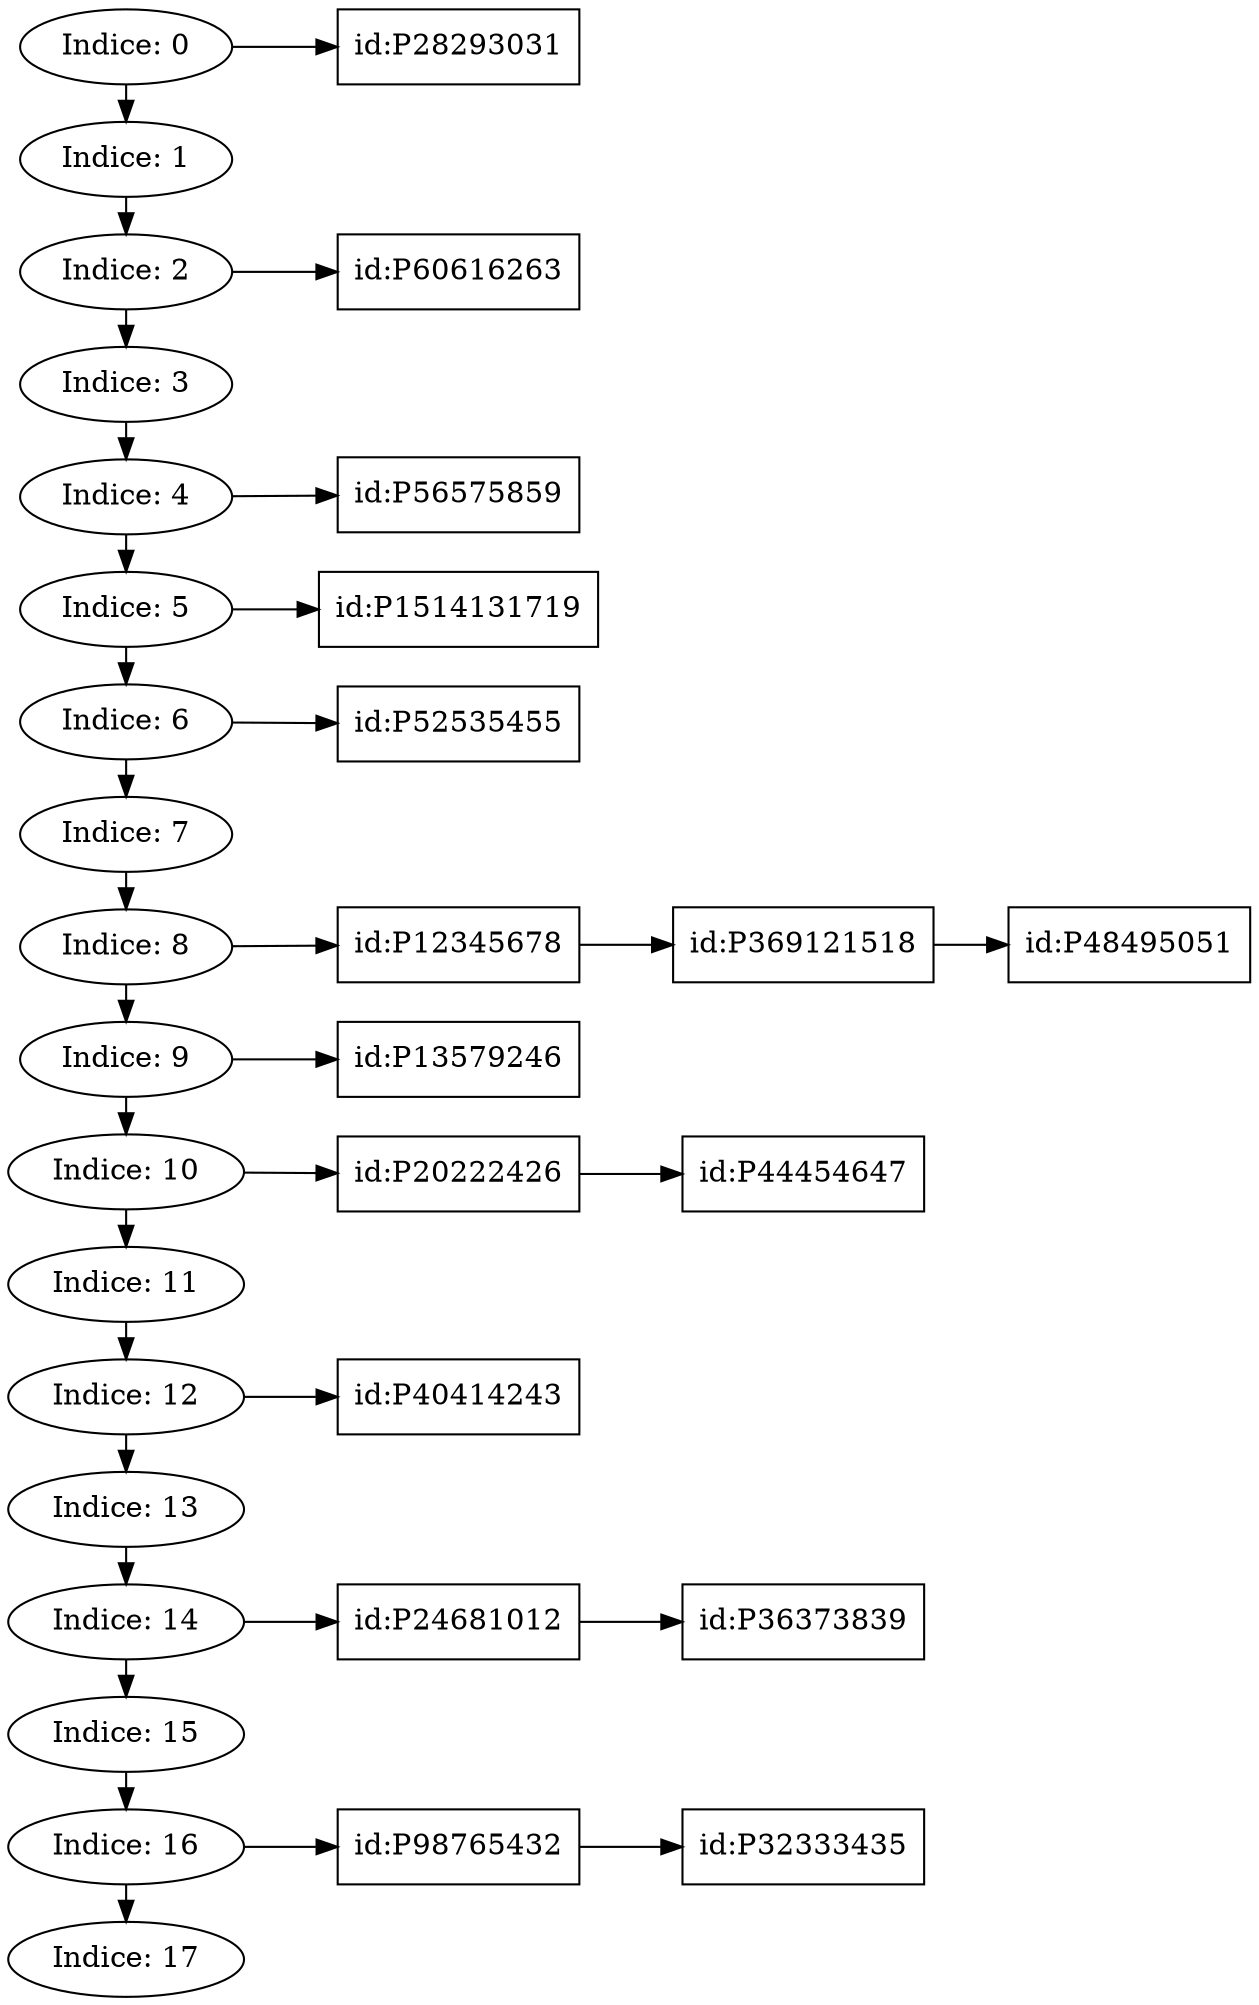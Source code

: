 digraph G {
rankdir=LR;
{rank =same; node0 node1 node2 node3 node4 node5 node6 node7 node8 node9 node10 node11 node12 node13 node14 node15 node16 node17}node [shape=record];
node0[label="Indice: 0"];
node1[label="Indice: 1"];
node2[label="Indice: 2"];
node3[label="Indice: 3"];
node4[label="Indice: 4"];
node5[label="Indice: 5"];
node6[label="Indice: 6"];
node7[label="Indice: 7"];
node8[label="Indice: 8"];
node9[label="Indice: 9"];
node10[label="Indice: 10"];
node11[label="Indice: 11"];
node12[label="Indice: 12"];
node13[label="Indice: 13"];
node14[label="Indice: 14"];
node15[label="Indice: 15"];
node16[label="Indice: 16"];
node17[label="Indice: 17"];
node0 -> node1;
node1 -> node2;
node2 -> node3;
node3 -> node4;
node4 -> node5;
node5 -> node6;
node6 -> node7;
node7 -> node8;
node8 -> node9;
node9 -> node10;
node10 -> node11;
node11 -> node12;
node12 -> node13;
node13 -> node14;
node14 -> node15;
node15 -> node16;
node16 -> node17;

P28293031 [label=" id:P28293031"];
P60616263 [label=" id:P60616263"];
P56575859 [label=" id:P56575859"];
P1514131719 [label=" id:P1514131719"];
P52535455 [label=" id:P52535455"];
P12345678 [label=" id:P12345678"];
P369121518 [label=" id:P369121518"];
P48495051 [label=" id:P48495051"];
P13579246 [label=" id:P13579246"];
P20222426 [label=" id:P20222426"];
P44454647 [label=" id:P44454647"];
P40414243 [label=" id:P40414243"];
P24681012 [label=" id:P24681012"];
P36373839 [label=" id:P36373839"];
P98765432 [label=" id:P98765432"];
P32333435 [label=" id:P32333435"];
node0 -> P28293031;
node2 -> P60616263;
node4 -> P56575859;
node5 -> P1514131719;
node6 -> P52535455;
node8 -> P12345678 -> P369121518 -> P48495051;
node9 -> P13579246;
node10 -> P20222426 -> P44454647;
node12 -> P40414243;
node14 -> P24681012 -> P36373839;
node16 -> P98765432 -> P32333435;
}
